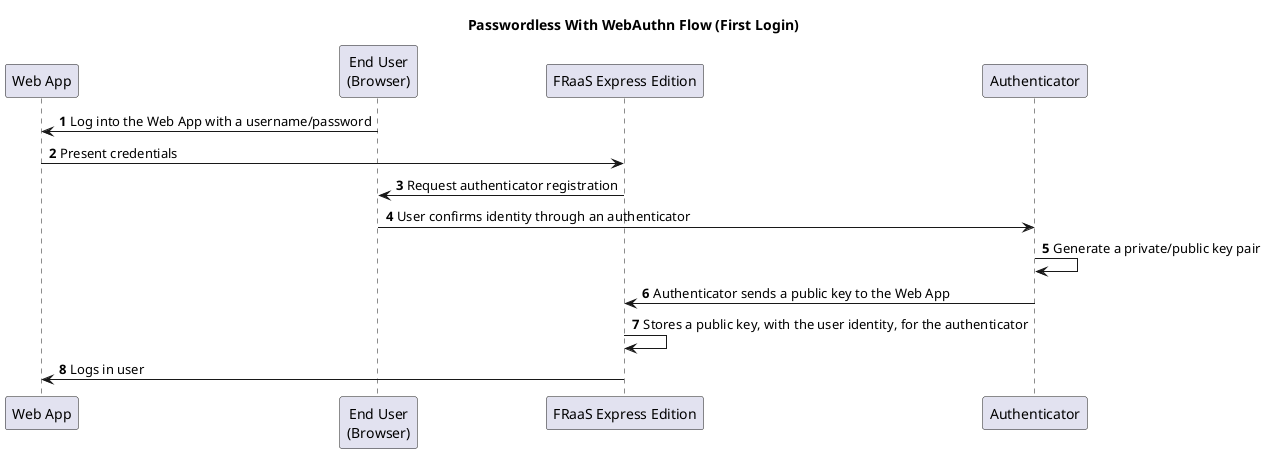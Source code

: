 @startuml

title Passwordless With WebAuthn Flow (First Login)
autonumber

participant "Web App" as Client
participant "End User\n(Browser)" as User
participant "FRaaS Express Edition" as Provider
participant "Authenticator" as Authenticator

User->Client: Log into the Web App with a username/password

Client->Provider: Present credentials

Provider->User: Request authenticator registration

User->Authenticator: User confirms identity through an authenticator

Authenticator->Authenticator: Generate a private/public key pair

Authenticator->Provider: Authenticator sends a public key to the Web App

Provider->Provider: Stores a public key, with the user identity, for the authenticator

Provider->Client: Logs in user


@enduml